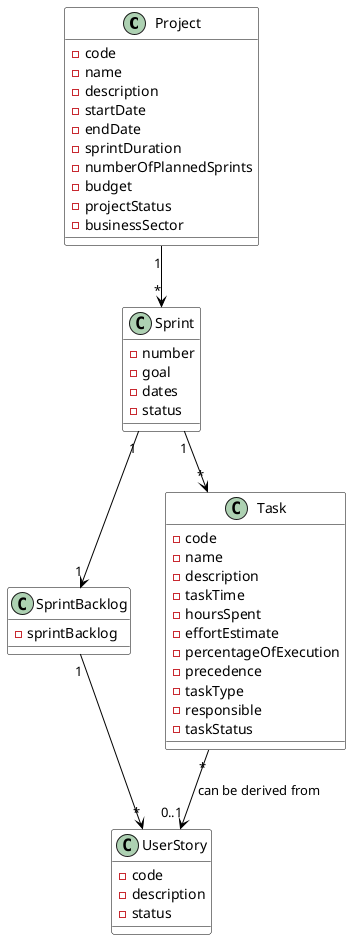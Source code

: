 @startuml
skinparam class {
BackgroundColor #white
ArrowColor #black
BorderColor #black
}

class Project{
    -code
    -name
    -description
    -startDate
    -endDate
    -sprintDuration
    -numberOfPlannedSprints
    -budget
    -projectStatus
    -businessSector
}

class SprintBacklog{
-sprintBacklog
}


class UserStory {
-code
-description
-status
}

 class Sprint {
 	-number
 	-goal
 	-dates
 	-status
 }

 class Task {
 	-code
 	-name
 	-description
 	-taskTime
 	-hoursSpent
 	-effortEstimate
 	-percentageOfExecution
 	-precedence
 	-taskType
 	-responsible
 	-taskStatus
 }

Project "1" --> "*" "Sprint"
SprintBacklog "1" --> "*" UserStory
Sprint "1" --> "*" Task
Sprint "1" --> "1" SprintBacklog
Task "*" --> "0..1" UserStory : can be derived from


@enduml